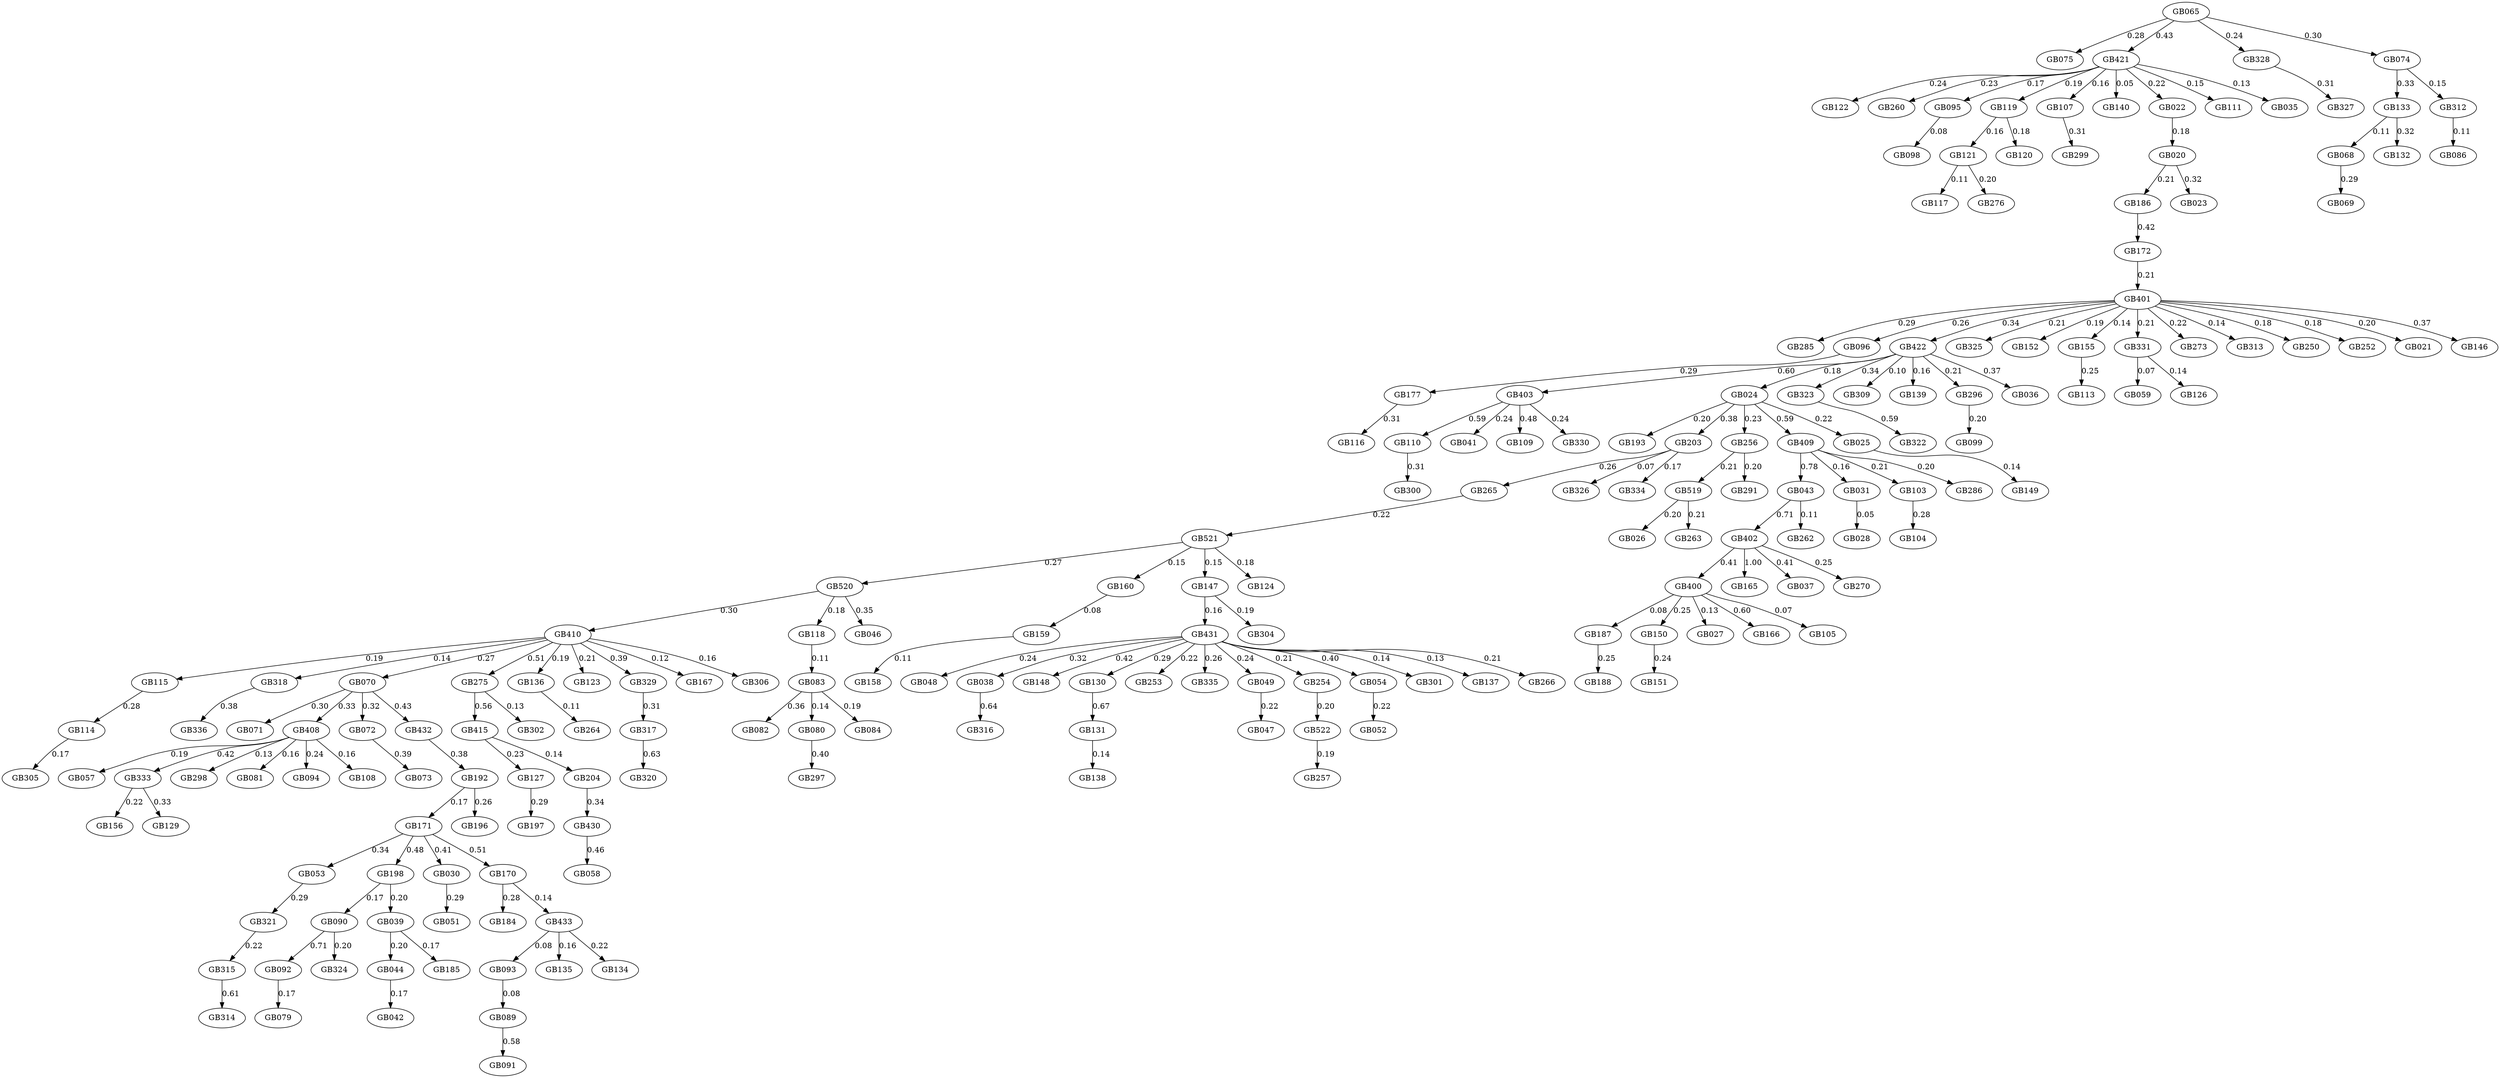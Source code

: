 digraph G {
   GB043 -> GB402 [label="0.71"];
   GB403 -> GB110 [label="0.59"];
   GB115 -> GB114 [label="0.28"];
   GB024 -> GB193 [label="0.20"];
   GB171 -> GB053 [label="0.34"];
   GB265 -> GB521 [label="0.22"];
   GB431 -> GB048 [label="0.24"];
   GB521 -> GB520 [label="0.27"];
   GB410 -> GB318 [label="0.14"];
   GB192 -> GB171 [label="0.17"];
   GB160 -> GB159 [label="0.08"];
   GB070 -> GB071 [label="0.30"];
   GB401 -> GB285 [label="0.29"];
   GB068 -> GB069 [label="0.29"];
   GB400 -> GB187 [label="0.08"];
   GB401 -> GB096 [label="0.26"];
   GB065 -> GB075 [label="0.28"];
   GB159 -> GB158 [label="0.11"];
   GB421 -> GB122 [label="0.24"];
   GB024 -> GB203 [label="0.38"];
   GB422 -> GB323 [label="0.34"];
   GB083 -> GB082 [label="0.36"];
   GB408 -> GB057 [label="0.19"];
   GB328 -> GB327 [label="0.31"];
   GB402 -> GB165 [label="1.00"];
   GB070 -> GB072 [label="0.32"];
   GB401 -> GB325 [label="0.21"];
   GB090 -> GB092 [label="0.71"];
   GB031 -> GB028 [label="0.05"];
   GB421 -> GB260 [label="0.23"];
   GB070 -> GB432 [label="0.43"];
   GB093 -> GB089 [label="0.08"];
   GB415 -> GB127 [label="0.23"];
   GB121 -> GB117 [label="0.11"];
   GB422 -> GB309 [label="0.10"];
   GB147 -> GB304 [label="0.19"];
   GB422 -> GB139 [label="0.16"];
   GB039 -> GB044 [label="0.20"];
   GB402 -> GB037 [label="0.41"];
   GB256 -> GB519 [label="0.21"];
   GB422 -> GB296 [label="0.21"];
   GB096 -> GB177 [label="0.29"];
   GB204 -> GB430 [label="0.34"];
   GB198 -> GB039 [label="0.20"];
   GB095 -> GB098 [label="0.08"];
   GB171 -> GB030 [label="0.41"];
   GB070 -> GB408 [label="0.33"];
   GB403 -> GB041 [label="0.24"];
   GB038 -> GB316 [label="0.64"];
   GB401 -> GB152 [label="0.19"];
   GB422 -> GB036 [label="0.37"];
   GB401 -> GB155 [label="0.14"];
   GB186 -> GB172 [label="0.42"];
   GB401 -> GB331 [label="0.21"];
   GB400 -> GB150 [label="0.25"];
   GB431 -> GB148 [label="0.42"];
   GB421 -> GB119 [label="0.19"];
   GB323 -> GB322 [label="0.59"];
   GB422 -> GB024 [label="0.18"];
   GB044 -> GB042 [label="0.17"];
   GB256 -> GB291 [label="0.20"];
   GB275 -> GB302 [label="0.13"];
   GB431 -> GB130 [label="0.29"];
   GB133 -> GB068 [label="0.11"];
   GB415 -> GB204 [label="0.14"];
   GB170 -> GB184 [label="0.28"];
   GB410 -> GB275 [label="0.51"];
   GB431 -> GB253 [label="0.22"];
   GB522 -> GB257 [label="0.19"];
   GB409 -> GB103 [label="0.21"];
   GB172 -> GB401 [label="0.21"];
   GB431 -> GB335 [label="0.26"];
   GB049 -> GB047 [label="0.22"];
   GB521 -> GB124 [label="0.18"];
   GB150 -> GB151 [label="0.24"];
   GB519 -> GB026 [label="0.20"];
   GB119 -> GB120 [label="0.18"];
   GB333 -> GB156 [label="0.22"];
   GB025 -> GB149 [label="0.14"];
   GB321 -> GB315 [label="0.22"];
   GB039 -> GB185 [label="0.17"];
   GB254 -> GB522 [label="0.20"];
   GB203 -> GB265 [label="0.26"];
   GB043 -> GB262 [label="0.11"];
   GB403 -> GB109 [label="0.48"];
   GB107 -> GB299 [label="0.31"];
   GB054 -> GB052 [label="0.22"];
   GB431 -> GB054 [label="0.40"];
   GB421 -> GB140 [label="0.05"];
   GB022 -> GB020 [label="0.18"];
   GB053 -> GB321 [label="0.29"];
   GB403 -> GB330 [label="0.24"];
   GB074 -> GB312 [label="0.15"];
   GB083 -> GB080 [label="0.14"];
   GB315 -> GB314 [label="0.61"];
   GB431 -> GB254 [label="0.21"];
   GB401 -> GB273 [label="0.22"];
   GB400 -> GB027 [label="0.13"];
   GB080 -> GB297 [label="0.40"];
   GB408 -> GB298 [label="0.13"];
   GB020 -> GB186 [label="0.21"];
   GB024 -> GB025 [label="0.22"];
   GB103 -> GB104 [label="0.28"];
   GB089 -> GB091 [label="0.58"];
   GB520 -> GB118 [label="0.18"];
   GB409 -> GB043 [label="0.78"];
   GB410 -> GB136 [label="0.19"];
   GB433 -> GB135 [label="0.16"];
   GB400 -> GB166 [label="0.60"];
   GB431 -> GB049 [label="0.24"];
   GB147 -> GB431 [label="0.16"];
   GB155 -> GB113 [label="0.25"];
   GB131 -> GB138 [label="0.14"];
   GB422 -> GB403 [label="0.60"];
   GB203 -> GB326 [label="0.07"];
   GB408 -> GB081 [label="0.16"];
   GB519 -> GB263 [label="0.21"];
   GB312 -> GB086 [label="0.11"];
   GB408 -> GB094 [label="0.24"];
   GB433 -> GB093 [label="0.08"];
   GB333 -> GB129 [label="0.33"];
   GB410 -> GB123 [label="0.21"];
   GB072 -> GB073 [label="0.39"];
   GB401 -> GB313 [label="0.14"];
   GB432 -> GB192 [label="0.38"];
   GB331 -> GB059 [label="0.07"];
   GB431 -> GB038 [label="0.32"];
   GB317 -> GB320 [label="0.63"];
   GB431 -> GB301 [label="0.14"];
   GB421 -> GB107 [label="0.16"];
   GB136 -> GB264 [label="0.11"];
   GB421 -> GB095 [label="0.17"];
   GB430 -> GB058 [label="0.46"];
   GB198 -> GB090 [label="0.17"];
   GB400 -> GB105 [label="0.07"];
   GB408 -> GB108 [label="0.16"];
   GB119 -> GB121 [label="0.16"];
   GB083 -> GB084 [label="0.19"];
   GB401 -> GB250 [label="0.18"];
   GB065 -> GB328 [label="0.24"];
   GB421 -> GB111 [label="0.15"];
   GB520 -> GB046 [label="0.35"];
   GB127 -> GB197 [label="0.29"];
   GB329 -> GB317 [label="0.31"];
   GB402 -> GB270 [label="0.25"];
   GB065 -> GB074 [label="0.30"];
   GB092 -> GB079 [label="0.17"];
   GB020 -> GB023 [label="0.32"];
   GB065 -> GB421 [label="0.43"];
   GB401 -> GB252 [label="0.18"];
   GB121 -> GB276 [label="0.20"];
   GB433 -> GB134 [label="0.22"];
   GB024 -> GB409 [label="0.59"];
   GB318 -> GB336 [label="0.38"];
   GB024 -> GB256 [label="0.23"];
   GB171 -> GB170 [label="0.51"];
   GB421 -> GB022 [label="0.22"];
   GB170 -> GB433 [label="0.14"];
   GB401 -> GB021 [label="0.20"];
   GB203 -> GB334 [label="0.17"];
   GB187 -> GB188 [label="0.25"];
   GB331 -> GB126 [label="0.14"];
   GB130 -> GB131 [label="0.67"];
   GB402 -> GB400 [label="0.41"];
   GB410 -> GB167 [label="0.12"];
   GB409 -> GB031 [label="0.16"];
   GB171 -> GB198 [label="0.48"];
   GB133 -> GB132 [label="0.32"];
   GB074 -> GB133 [label="0.33"];
   GB110 -> GB300 [label="0.31"];
   GB520 -> GB410 [label="0.30"];
   GB090 -> GB324 [label="0.20"];
   GB118 -> GB083 [label="0.11"];
   GB275 -> GB415 [label="0.56"];
   GB401 -> GB146 [label="0.37"];
   GB431 -> GB137 [label="0.13"];
   GB410 -> GB070 [label="0.27"];
   GB408 -> GB333 [label="0.42"];
   GB410 -> GB115 [label="0.19"];
   GB177 -> GB116 [label="0.31"];
   GB521 -> GB147 [label="0.15"];
   GB296 -> GB099 [label="0.20"];
   GB431 -> GB266 [label="0.21"];
   GB401 -> GB422 [label="0.34"];
   GB410 -> GB306 [label="0.16"];
   GB421 -> GB035 [label="0.13"];
   GB030 -> GB051 [label="0.29"];
   GB409 -> GB286 [label="0.20"];
   GB410 -> GB329 [label="0.39"];
   GB114 -> GB305 [label="0.17"];
   GB521 -> GB160 [label="0.15"];
   GB192 -> GB196 [label="0.26"];
   GB080;
   GB081;
   GB082;
   GB270;
   GB084;
   GB276;
   GB086;
   GB089;
   GB160;
   GB167;
   GB166;
   GB165;
   GB083;
   GB408;
   GB409;
   GB320;
   GB400;
   GB401;
   GB402;
   GB403;
   GB138;
   GB275;
   GB139;
   GB079;
   GB264;
   GB265;
   GB266;
   GB071;
   GB070;
   GB073;
   GB263;
   GB130;
   GB131;
   GB317;
   GB273;
   GB068;
   GB069;
   GB065;
   GB327;
   GB188;
   GB058;
   GB185;
   GB184;
   GB187;
   GB186;
   GB091;
   GB159;
   GB177;
   GB170;
   GB171;
   GB172;
   GB052;
   GB325;
   GB324;
   GB059;
   GB326;
   GB321;
   GB042;
   GB323;
   GB322;
   GB053;
   GB203;
   GB051;
   GB298;
   GB057;
   GB328;
   GB204;
   GB054;
   GB198;
   GB099;
   GB192;
   GB193;
   GB098;
   GB196;
   GB197;
   GB519;
   GB291;
   GB297;
   GB296;
   GB299;
   GB123;
   GB049;
   GB103;
   GB105;
   GB104;
   GB107;
   GB109;
   GB108;
   GB336;
   GB334;
   GB335;
   GB333;
   GB330;
   GB331;
   GB522;
   GB521;
   GB520;
   GB318;
   GB250;
   GB286;
   GB285;
   GB113;
   GB110;
   GB111;
   GB116;
   GB117;
   GB114;
   GB115;
   GB118;
   GB119;
   GB147;
   GB302;
   GB301;
   GB300;
   GB306;
   GB305;
   GB304;
   GB309;
   GB431;
   GB430;
   GB433;
   GB432;
   GB075;
   GB044;
   GB046;
   GB047;
   GB041;
   GB129;
   GB043;
   GB127;
   GB126;
   GB124;
   GB048;
   GB122;
   GB121;
   GB120;
   GB254;
   GB257;
   GB256;
   GB149;
   GB148;
   GB253;
   GB252;
   GB314;
   GB315;
   GB316;
   GB146;
   GB140;
   GB312;
   GB313;
   GB422;
   GB421;
   GB031;
   GB030;
   GB035;
   GB037;
   GB036;
   GB039;
   GB038;
   GB132;
   GB133;
   GB134;
   GB135;
   GB136;
   GB137;
   GB096;
   GB095;
   GB094;
   GB093;
   GB092;
   GB158;
   GB090;
   GB156;
   GB260;
   GB155;
   GB152;
   GB150;
   GB151;
   GB410;
   GB329;
   GB262;
   GB415;
   GB072;
   GB074;
   GB022;
   GB023;
   GB020;
   GB021;
   GB026;
   GB027;
   GB024;
   GB025;
   GB028;

}
